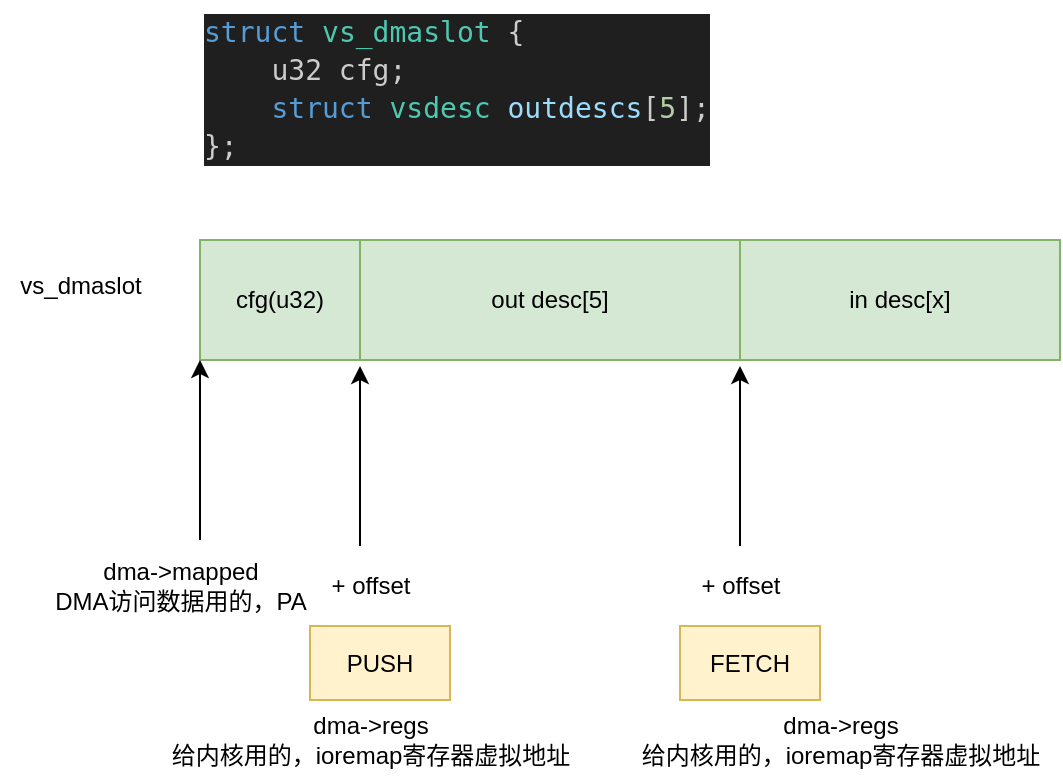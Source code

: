 <mxfile version="24.4.2" type="github">
  <diagram name="Page-1" id="1T8nS3-H_Zj8YaDaIl3L">
    <mxGraphModel dx="1135" dy="646" grid="1" gridSize="10" guides="1" tooltips="1" connect="1" arrows="1" fold="1" page="1" pageScale="1" pageWidth="850" pageHeight="1100" math="0" shadow="0">
      <root>
        <mxCell id="0" />
        <mxCell id="1" parent="0" />
        <mxCell id="O9-vtD-8rxhe8wtmSDLd-1" value="cfg(u32)" style="rounded=0;whiteSpace=wrap;html=1;fillColor=#d5e8d4;strokeColor=#82b366;" vertex="1" parent="1">
          <mxGeometry x="280" y="260" width="80" height="60" as="geometry" />
        </mxCell>
        <mxCell id="O9-vtD-8rxhe8wtmSDLd-2" value="out desc[5]" style="rounded=0;whiteSpace=wrap;html=1;fillColor=#d5e8d4;strokeColor=#82b366;" vertex="1" parent="1">
          <mxGeometry x="360" y="260" width="190" height="60" as="geometry" />
        </mxCell>
        <mxCell id="O9-vtD-8rxhe8wtmSDLd-3" value="in desc[x]" style="rounded=0;whiteSpace=wrap;html=1;fillColor=#d5e8d4;strokeColor=#82b366;" vertex="1" parent="1">
          <mxGeometry x="550" y="260" width="160" height="60" as="geometry" />
        </mxCell>
        <mxCell id="O9-vtD-8rxhe8wtmSDLd-4" value="&lt;div style=&quot;color: #cccccc;background-color: #1f1f1f;font-family: &#39;Droid Sans Mono&#39;, &#39;monospace&#39;, monospace;font-weight: normal;font-size: 14px;line-height: 19px;white-space: pre;&quot;&gt;&lt;div&gt;&lt;span style=&quot;color: #569cd6;&quot;&gt;struct&lt;/span&gt;&lt;span style=&quot;color: #cccccc;&quot;&gt; &lt;/span&gt;&lt;span style=&quot;color: #4ec9b0;&quot;&gt;vs_dmaslot&lt;/span&gt;&lt;span style=&quot;color: #cccccc;&quot;&gt; {&lt;/span&gt;&lt;/div&gt;&lt;div&gt;&lt;span style=&quot;color: #cccccc;&quot;&gt;    u32 cfg;&lt;/span&gt;&lt;/div&gt;&lt;div&gt;&lt;span style=&quot;color: #cccccc;&quot;&gt;    &lt;/span&gt;&lt;span style=&quot;color: #569cd6;&quot;&gt;struct&lt;/span&gt;&lt;span style=&quot;color: #cccccc;&quot;&gt; &lt;/span&gt;&lt;span style=&quot;color: #4ec9b0;&quot;&gt;vsdesc&lt;/span&gt;&lt;span style=&quot;color: #cccccc;&quot;&gt; &lt;/span&gt;&lt;span style=&quot;color: #9cdcfe;&quot;&gt;outdescs&lt;/span&gt;&lt;span style=&quot;color: #cccccc;&quot;&gt;[&lt;/span&gt;&lt;span style=&quot;color: #b5cea8;&quot;&gt;5&lt;/span&gt;&lt;span style=&quot;color: #cccccc;&quot;&gt;];&lt;/span&gt;&lt;/div&gt;&lt;div&gt;&lt;span style=&quot;color: #cccccc;&quot;&gt;};&lt;/span&gt;&lt;/div&gt;&lt;/div&gt;" style="text;whiteSpace=wrap;html=1;" vertex="1" parent="1">
          <mxGeometry x="280" y="140" width="290" height="100" as="geometry" />
        </mxCell>
        <mxCell id="O9-vtD-8rxhe8wtmSDLd-5" value="vs_dmaslot" style="text;html=1;align=center;verticalAlign=middle;resizable=0;points=[];autosize=1;strokeColor=none;fillColor=none;" vertex="1" parent="1">
          <mxGeometry x="180" y="268" width="80" height="30" as="geometry" />
        </mxCell>
        <mxCell id="O9-vtD-8rxhe8wtmSDLd-6" value="" style="endArrow=classic;html=1;rounded=0;entryX=0;entryY=1;entryDx=0;entryDy=0;" edge="1" parent="1" target="O9-vtD-8rxhe8wtmSDLd-1">
          <mxGeometry width="50" height="50" relative="1" as="geometry">
            <mxPoint x="280" y="410" as="sourcePoint" />
            <mxPoint x="270" y="390" as="targetPoint" />
          </mxGeometry>
        </mxCell>
        <mxCell id="O9-vtD-8rxhe8wtmSDLd-7" value="dma-&amp;gt;mapped&lt;div&gt;DMA访问数据用的，PA&lt;/div&gt;" style="text;html=1;align=center;verticalAlign=middle;resizable=0;points=[];autosize=1;strokeColor=none;fillColor=none;" vertex="1" parent="1">
          <mxGeometry x="195" y="413" width="150" height="40" as="geometry" />
        </mxCell>
        <mxCell id="O9-vtD-8rxhe8wtmSDLd-8" value="" style="endArrow=classic;html=1;rounded=0;entryX=0;entryY=1;entryDx=0;entryDy=0;" edge="1" parent="1">
          <mxGeometry width="50" height="50" relative="1" as="geometry">
            <mxPoint x="360" y="413" as="sourcePoint" />
            <mxPoint x="360" y="323" as="targetPoint" />
          </mxGeometry>
        </mxCell>
        <mxCell id="O9-vtD-8rxhe8wtmSDLd-9" value="" style="endArrow=classic;html=1;rounded=0;entryX=0;entryY=1;entryDx=0;entryDy=0;" edge="1" parent="1">
          <mxGeometry width="50" height="50" relative="1" as="geometry">
            <mxPoint x="550" y="413" as="sourcePoint" />
            <mxPoint x="550" y="323" as="targetPoint" />
          </mxGeometry>
        </mxCell>
        <mxCell id="O9-vtD-8rxhe8wtmSDLd-10" value="+ offset" style="text;html=1;align=center;verticalAlign=middle;resizable=0;points=[];autosize=1;strokeColor=none;fillColor=none;" vertex="1" parent="1">
          <mxGeometry x="335" y="418" width="60" height="30" as="geometry" />
        </mxCell>
        <mxCell id="O9-vtD-8rxhe8wtmSDLd-11" value="+ offset" style="text;html=1;align=center;verticalAlign=middle;resizable=0;points=[];autosize=1;strokeColor=none;fillColor=none;" vertex="1" parent="1">
          <mxGeometry x="520" y="418" width="60" height="30" as="geometry" />
        </mxCell>
        <mxCell id="O9-vtD-8rxhe8wtmSDLd-13" value="PUSH" style="rounded=0;whiteSpace=wrap;html=1;fillColor=#fff2cc;strokeColor=#d6b656;" vertex="1" parent="1">
          <mxGeometry x="335" y="453" width="70" height="37" as="geometry" />
        </mxCell>
        <mxCell id="O9-vtD-8rxhe8wtmSDLd-14" value="FETCH" style="rounded=0;whiteSpace=wrap;html=1;fillColor=#fff2cc;strokeColor=#d6b656;" vertex="1" parent="1">
          <mxGeometry x="520" y="453" width="70" height="37" as="geometry" />
        </mxCell>
        <mxCell id="O9-vtD-8rxhe8wtmSDLd-15" value="dma-&amp;gt;regs&lt;div&gt;给内核用的，ioremap寄存器虚拟地址&lt;/div&gt;" style="text;html=1;align=center;verticalAlign=middle;resizable=0;points=[];autosize=1;strokeColor=none;fillColor=none;" vertex="1" parent="1">
          <mxGeometry x="255" y="490" width="220" height="40" as="geometry" />
        </mxCell>
        <mxCell id="O9-vtD-8rxhe8wtmSDLd-18" value="dma-&amp;gt;regs&lt;div&gt;给内核用的，ioremap寄存器虚拟地址&lt;/div&gt;" style="text;html=1;align=center;verticalAlign=middle;resizable=0;points=[];autosize=1;strokeColor=none;fillColor=none;" vertex="1" parent="1">
          <mxGeometry x="490" y="490" width="220" height="40" as="geometry" />
        </mxCell>
      </root>
    </mxGraphModel>
  </diagram>
</mxfile>
